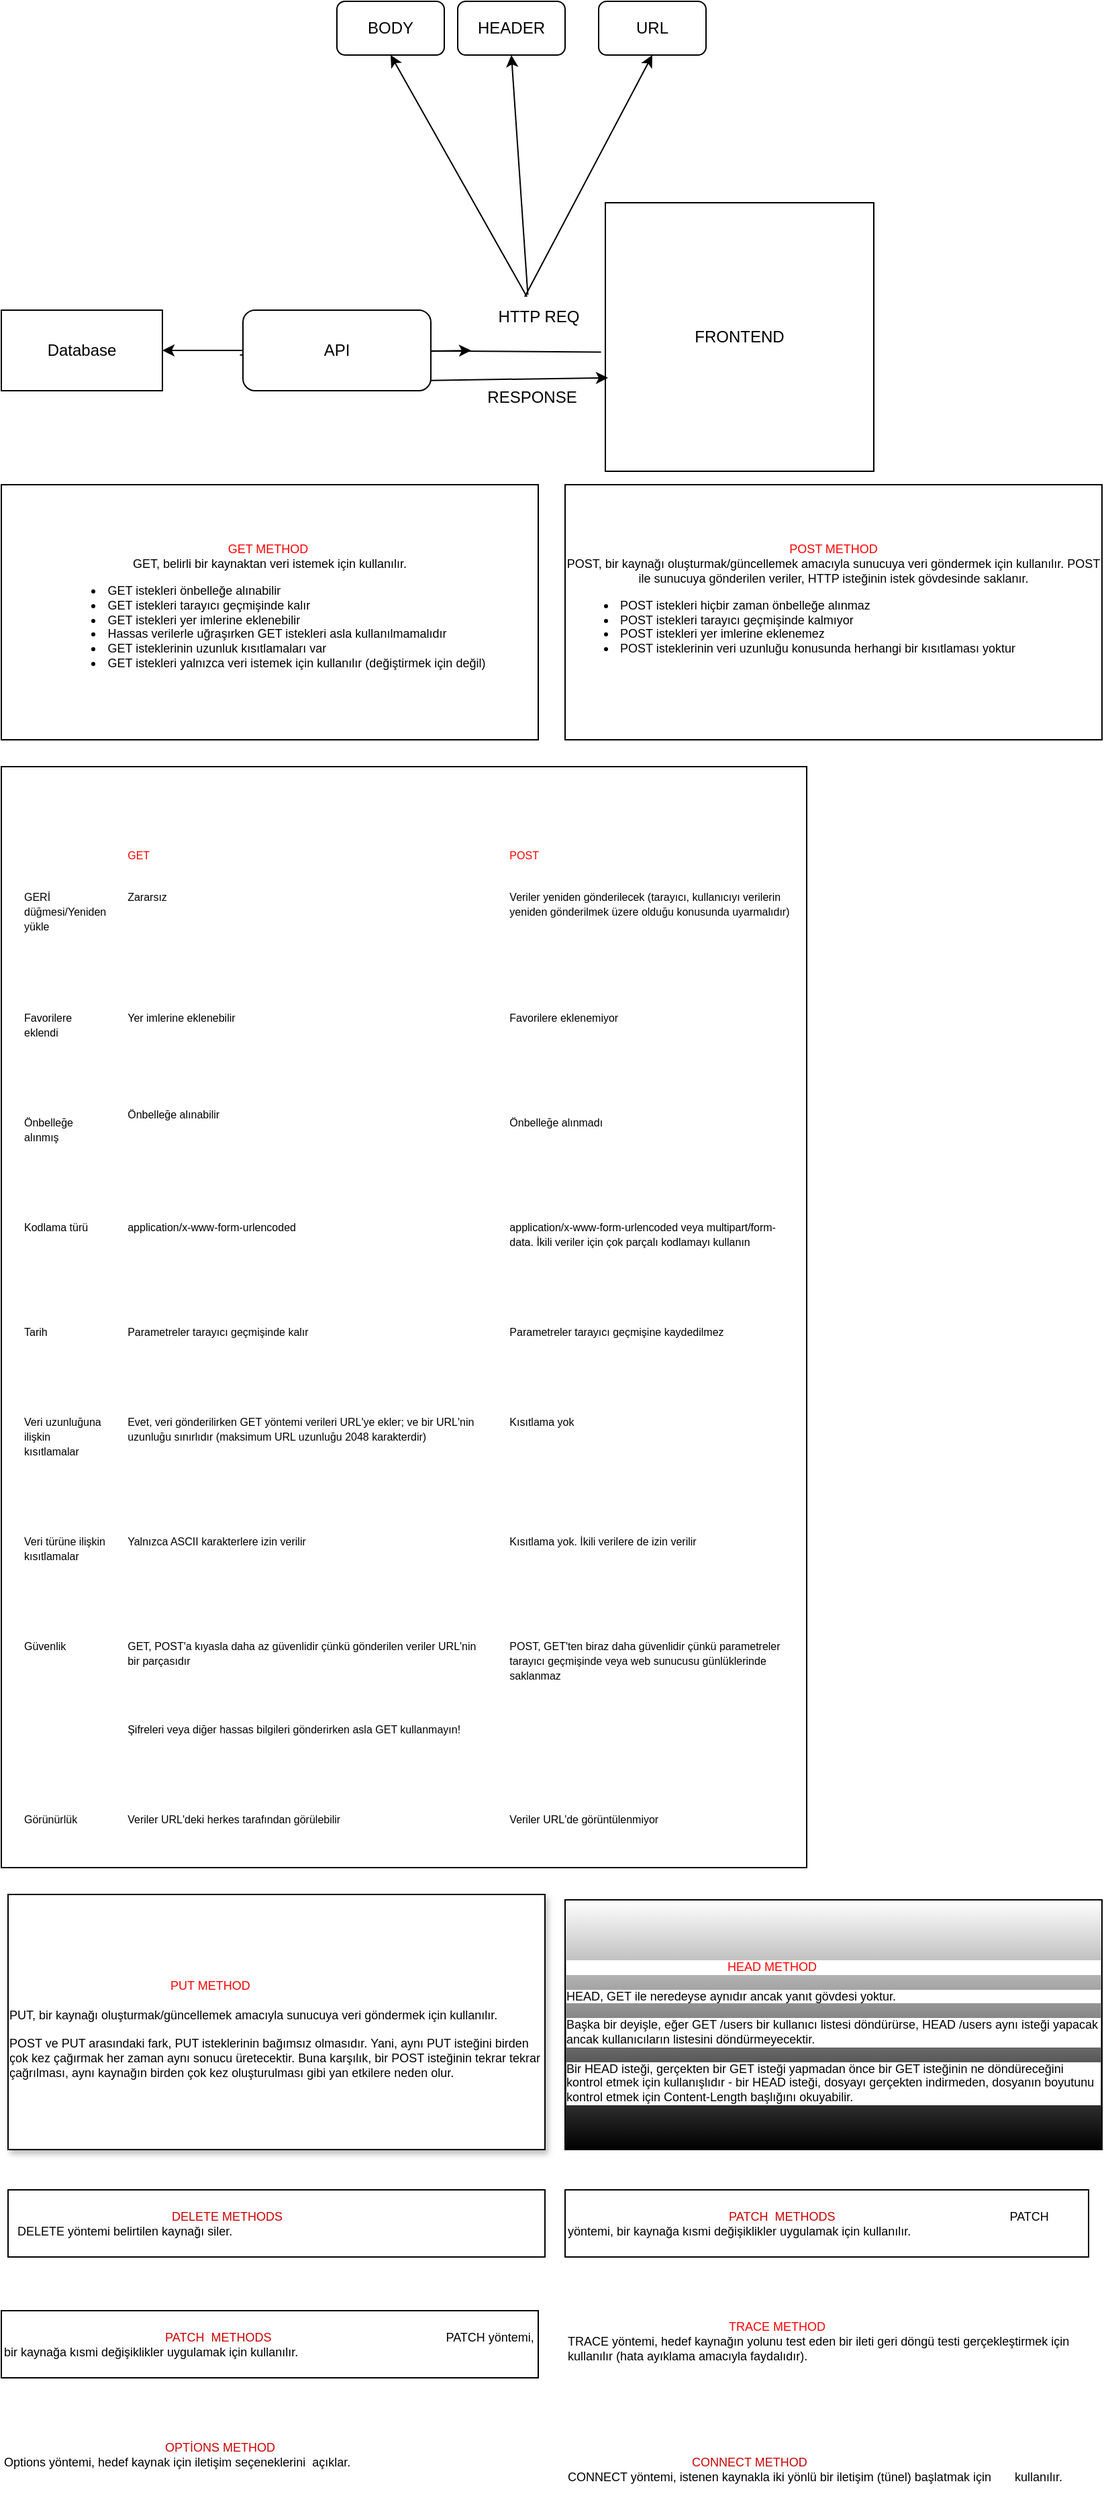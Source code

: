 <mxfile>
    <diagram id="OrU2HZC30jFbRNyi6LIE" name="Page-1">
        <mxGraphModel dx="1662" dy="762" grid="1" gridSize="10" guides="1" tooltips="1" connect="1" arrows="1" fold="1" page="1" pageScale="1" pageWidth="827" pageHeight="1169" math="0" shadow="0">
            <root>
                <mxCell id="0"/>
                <mxCell id="1" parent="0"/>
                <mxCell id="4" value="Database" style="rounded=0;whiteSpace=wrap;html=1;" vertex="1" parent="1">
                    <mxGeometry y="310" width="120" height="60" as="geometry"/>
                </mxCell>
                <mxCell id="5" value="FRONTEND" style="whiteSpace=wrap;html=1;aspect=fixed;" vertex="1" parent="1">
                    <mxGeometry x="450" y="230" width="200" height="200" as="geometry"/>
                </mxCell>
                <mxCell id="8" value="" style="endArrow=classic;html=1;exitX=-0.016;exitY=0.556;exitDx=0;exitDy=0;exitPerimeter=0;startArrow=none;" edge="1" parent="1" source="7">
                    <mxGeometry width="50" height="50" relative="1" as="geometry">
                        <mxPoint x="400" y="410" as="sourcePoint"/>
                        <mxPoint x="350" y="340" as="targetPoint"/>
                    </mxGeometry>
                </mxCell>
                <mxCell id="9" value="HTTP REQ" style="text;html=1;align=center;verticalAlign=middle;resizable=0;points=[];autosize=1;strokeColor=none;fillColor=none;" vertex="1" parent="1">
                    <mxGeometry x="360" y="300" width="80" height="30" as="geometry"/>
                </mxCell>
                <mxCell id="10" value="" style="endArrow=classic;html=1;entryX=1;entryY=0.5;entryDx=0;entryDy=0;exitX=0;exitY=0.5;exitDx=0;exitDy=0;" edge="1" parent="1" source="7" target="4">
                    <mxGeometry width="50" height="50" relative="1" as="geometry">
                        <mxPoint x="190" y="350" as="sourcePoint"/>
                        <mxPoint x="220" y="300" as="targetPoint"/>
                    </mxGeometry>
                </mxCell>
                <mxCell id="11" value="" style="endArrow=classic;html=1;exitX=0.998;exitY=0.872;exitDx=0;exitDy=0;exitPerimeter=0;entryX=0.01;entryY=0.652;entryDx=0;entryDy=0;entryPerimeter=0;" edge="1" parent="1" source="7" target="5">
                    <mxGeometry width="50" height="50" relative="1" as="geometry">
                        <mxPoint x="410" y="410" as="sourcePoint"/>
                        <mxPoint x="460" y="360" as="targetPoint"/>
                    </mxGeometry>
                </mxCell>
                <mxCell id="12" value="RESPONSE" style="text;html=1;align=center;verticalAlign=middle;resizable=0;points=[];autosize=1;strokeColor=none;fillColor=none;" vertex="1" parent="1">
                    <mxGeometry x="350" y="360" width="90" height="30" as="geometry"/>
                </mxCell>
                <mxCell id="13" value="BODY" style="rounded=1;whiteSpace=wrap;html=1;" vertex="1" parent="1">
                    <mxGeometry x="250" y="80" width="80" height="40" as="geometry"/>
                </mxCell>
                <mxCell id="14" value="URL" style="rounded=1;whiteSpace=wrap;html=1;" vertex="1" parent="1">
                    <mxGeometry x="445" y="80" width="80" height="40" as="geometry"/>
                </mxCell>
                <mxCell id="15" value="HEADER" style="rounded=1;whiteSpace=wrap;html=1;" vertex="1" parent="1">
                    <mxGeometry x="340" y="80" width="80" height="40" as="geometry"/>
                </mxCell>
                <mxCell id="17" value="" style="endArrow=classic;html=1;exitX=0.403;exitY=-0.045;exitDx=0;exitDy=0;exitPerimeter=0;entryX=0.5;entryY=1;entryDx=0;entryDy=0;" edge="1" parent="1" source="9" target="15">
                    <mxGeometry width="50" height="50" relative="1" as="geometry">
                        <mxPoint x="230" y="330" as="sourcePoint"/>
                        <mxPoint x="400" y="160" as="targetPoint"/>
                    </mxGeometry>
                </mxCell>
                <mxCell id="18" value="" style="endArrow=none;html=1;exitX=-0.016;exitY=0.556;exitDx=0;exitDy=0;exitPerimeter=0;" edge="1" parent="1" source="5" target="7">
                    <mxGeometry width="50" height="50" relative="1" as="geometry">
                        <mxPoint x="666.8" y="341.2" as="sourcePoint"/>
                        <mxPoint x="350" y="340.0" as="targetPoint"/>
                    </mxGeometry>
                </mxCell>
                <mxCell id="7" value="API" style="rounded=1;whiteSpace=wrap;html=1;" vertex="1" parent="1">
                    <mxGeometry x="180" y="310" width="140" height="60" as="geometry"/>
                </mxCell>
                <mxCell id="19" value="" style="endArrow=classic;html=1;entryX=0.5;entryY=1;entryDx=0;entryDy=0;" edge="1" parent="1" source="9" target="13">
                    <mxGeometry width="50" height="50" relative="1" as="geometry">
                        <mxPoint x="490" y="290" as="sourcePoint"/>
                        <mxPoint x="410" y="170.0" as="targetPoint"/>
                        <Array as="points"/>
                    </mxGeometry>
                </mxCell>
                <mxCell id="20" value="" style="endArrow=classic;html=1;entryX=0.5;entryY=1;entryDx=0;entryDy=0;" edge="1" parent="1" target="14">
                    <mxGeometry width="50" height="50" relative="1" as="geometry">
                        <mxPoint x="390" y="300" as="sourcePoint"/>
                        <mxPoint x="490" y="170.0" as="targetPoint"/>
                        <Array as="points"/>
                    </mxGeometry>
                </mxCell>
                <mxCell id="21" value="&lt;span style=&quot;font-family: Verdana, sans-serif; font-size: 9px; text-align: start; background-color: rgb(255, 255, 255);&quot;&gt;&lt;font color=&quot;#ff0000&quot; style=&quot;font-size: 9px;&quot;&gt;GET METHOD&lt;/font&gt;&lt;/span&gt;&lt;span style=&quot;color: rgb(0, 0, 0); font-family: Verdana, sans-serif; font-size: 9px; text-align: start; background-color: rgb(255, 255, 255);&quot;&gt;&amp;nbsp;&lt;/span&gt;&lt;br style=&quot;font-size: 9px;&quot;&gt;&lt;span style=&quot;color: rgb(0, 0, 0); font-family: Verdana, sans-serif; font-size: 9px; text-align: start; background-color: rgb(255, 255, 255);&quot;&gt;GET, belirli bir kaynaktan veri istemek için kullanılır.&lt;/span&gt;&lt;br style=&quot;font-size: 9px;&quot;&gt;&lt;ul style=&quot;box-sizing: inherit; color: rgb(0, 0, 0); font-family: Verdana, sans-serif; font-size: 9px; text-align: start; background-color: rgb(255, 255, 255);&quot;&gt;&lt;li style=&quot;box-sizing: inherit; font-size: 9px;&quot;&gt;&lt;font style=&quot;box-sizing: inherit; vertical-align: inherit; font-size: 9px;&quot;&gt;GET istekleri önbelleğe alınabilir&lt;/font&gt;&lt;/li&gt;&lt;li style=&quot;box-sizing: inherit; font-size: 9px;&quot;&gt;&lt;font style=&quot;box-sizing: inherit; vertical-align: inherit; font-size: 9px;&quot;&gt;GET istekleri tarayıcı geçmişinde kalır&lt;/font&gt;&lt;/li&gt;&lt;li style=&quot;box-sizing: inherit; font-size: 9px;&quot;&gt;&lt;font style=&quot;box-sizing: inherit; vertical-align: inherit; font-size: 9px;&quot;&gt;GET istekleri yer imlerine eklenebilir&lt;/font&gt;&lt;/li&gt;&lt;li style=&quot;box-sizing: inherit; font-size: 9px;&quot;&gt;&lt;font style=&quot;box-sizing: inherit; vertical-align: inherit; font-size: 9px;&quot;&gt;Hassas verilerle uğraşırken GET istekleri asla kullanılmamalıdır&lt;/font&gt;&lt;/li&gt;&lt;li style=&quot;box-sizing: inherit; font-size: 9px;&quot;&gt;&lt;font style=&quot;box-sizing: inherit; vertical-align: inherit; font-size: 9px;&quot;&gt;GET isteklerinin uzunluk kısıtlamaları var&lt;/font&gt;&lt;/li&gt;&lt;li style=&quot;box-sizing: inherit; font-size: 9px;&quot;&gt;&lt;font style=&quot;box-sizing: inherit; vertical-align: inherit; font-size: 9px;&quot;&gt;GET istekleri yalnızca veri istemek için kullanılır (değiştirmek için değil)&lt;/font&gt;&lt;/li&gt;&lt;/ul&gt;" style="rounded=0;whiteSpace=wrap;html=1;movable=1;resizable=1;rotatable=1;deletable=1;editable=1;connectable=1;fillColor=#FFFFFF;fontSize=9;" vertex="1" parent="1">
                    <mxGeometry y="440" width="400" height="190" as="geometry"/>
                </mxCell>
                <mxCell id="27" value="&lt;span style=&quot;font-family: Verdana, sans-serif; font-size: 9px; text-align: start; background-color: rgb(255, 255, 255);&quot;&gt;&lt;font color=&quot;#ff0000&quot; style=&quot;font-size: 9px;&quot;&gt;POST METHOD&lt;/font&gt;&lt;br style=&quot;font-size: 9px;&quot;&gt;&lt;/span&gt;&lt;span style=&quot;color: rgb(0, 0, 0); font-family: Verdana, sans-serif; font-size: 9px; text-align: start; background-color: rgb(255, 255, 255);&quot;&gt;POST, bir kaynağı oluşturmak/güncellemek amacıyla sunucuya veri göndermek için kullanılır.&amp;nbsp;&lt;/span&gt;&lt;span style=&quot;color: rgb(0, 0, 0); font-family: Verdana, sans-serif; font-size: 9px; text-align: start; background-color: rgb(255, 255, 255);&quot;&gt;POST ile sunucuya gönderilen veriler, HTTP isteğinin istek gövdesinde saklanır.&lt;br style=&quot;font-size: 9px;&quot;&gt;&lt;/span&gt;&lt;ul style=&quot;box-sizing: inherit; color: rgb(0, 0, 0); font-family: Verdana, sans-serif; font-size: 9px; text-align: start; background-color: rgb(255, 255, 255);&quot;&gt;&lt;li style=&quot;box-sizing: inherit; font-size: 9px;&quot;&gt;&lt;font style=&quot;box-sizing: inherit; vertical-align: inherit; font-size: 9px;&quot;&gt;POST istekleri hiçbir zaman önbelleğe alınmaz&lt;/font&gt;&lt;/li&gt;&lt;li style=&quot;box-sizing: inherit; font-size: 9px;&quot;&gt;&lt;font style=&quot;box-sizing: inherit; vertical-align: inherit; font-size: 9px;&quot;&gt;POST istekleri tarayıcı geçmişinde kalmıyor&lt;/font&gt;&lt;/li&gt;&lt;li style=&quot;box-sizing: inherit; font-size: 9px;&quot;&gt;&lt;font style=&quot;box-sizing: inherit; vertical-align: inherit; font-size: 9px;&quot;&gt;POST istekleri yer imlerine eklenemez&lt;/font&gt;&lt;/li&gt;&lt;li style=&quot;box-sizing: inherit; font-size: 9px;&quot;&gt;&lt;font style=&quot;box-sizing: inherit; vertical-align: inherit; font-size: 9px;&quot;&gt;POST isteklerinin veri uzunluğu konusunda herhangi bir kısıtlaması yoktur&lt;/font&gt;&lt;/li&gt;&lt;/ul&gt;&lt;span style=&quot;color: rgb(0, 0, 0); font-family: Verdana, sans-serif; font-size: 9px; text-align: start; background-color: rgb(255, 255, 255);&quot;&gt;&lt;br style=&quot;font-size: 9px;&quot;&gt;&lt;/span&gt;" style="rounded=0;whiteSpace=wrap;html=1;fillColor=#FFFFFF;fontSize=9;" vertex="1" parent="1">
                    <mxGeometry x="420" y="440" width="400" height="190" as="geometry"/>
                </mxCell>
                <mxCell id="35" value="&lt;br style=&quot;font-size: 8px;&quot;&gt;&lt;b id=&quot;docs-internal-guid-06a7bacb-7fff-3c5e-f8fd-9eb3d7ab22f0&quot; style=&quot;font-weight: normal; font-size: 8px;&quot;&gt;&lt;div align=&quot;left&quot; style=&quot;margin-left: 0pt; line-height: 0%; font-size: 8px;&quot; dir=&quot;ltr&quot;&gt;&lt;table style=&quot;border: none; border-collapse: collapse; font-size: 8px;&quot;&gt;&lt;colgroup style=&quot;font-size: 8px;&quot;&gt;&lt;col width=&quot;85&quot; style=&quot;font-size: 8px;&quot;&gt;&lt;col width=&quot;287&quot; style=&quot;font-size: 8px;&quot;&gt;&lt;col width=&quot;230&quot; style=&quot;font-size: 8px;&quot;&gt;&lt;/colgroup&gt;&lt;tbody style=&quot;font-size: 8px;&quot;&gt;&lt;tr style=&quot;height: 40.5pt; font-size: 8px;&quot;&gt;&lt;td style=&quot;vertical-align: top; background-color: rgb(255, 255, 255); padding: 6pt 6pt 6pt 12pt; overflow: hidden; overflow-wrap: break-word; font-size: 8px;&quot;&gt;&lt;p style=&quot;line-height: 1.38; margin-top: 15pt; margin-bottom: 15pt; font-size: 8px;&quot; dir=&quot;ltr&quot;&gt;&lt;span style=&quot;font-size: 8px; font-family: Verdana, sans-serif; color: rgb(0, 0, 0); background-color: transparent; font-weight: 400; font-style: normal; font-variant: normal; text-decoration: none; vertical-align: baseline;&quot;&gt;&lt;br style=&quot;font-size: 8px;&quot;&gt;&lt;/span&gt;&lt;/p&gt;&lt;p style=&quot;line-height: 1.38; margin-top: 15pt; margin-bottom: 15pt; font-size: 8px;&quot; dir=&quot;ltr&quot;&gt;&lt;span style=&quot;font-size: 8px; font-family: Verdana, sans-serif; color: rgb(0, 0, 0); background-color: transparent; font-weight: 400; font-style: normal; font-variant: normal; text-decoration: none; vertical-align: baseline;&quot;&gt;GERİ düğmesi/Yeniden yükle&lt;/span&gt;&lt;/p&gt;&lt;/td&gt;&lt;td style=&quot;vertical-align: top; background-color: rgb(255, 255, 255); padding: 6pt; overflow: hidden; overflow-wrap: break-word; font-size: 8px;&quot;&gt;&lt;p style=&quot;line-height: 1.38; margin-top: 15pt; margin-bottom: 15pt; font-size: 8px;&quot; dir=&quot;ltr&quot;&gt;&lt;font color=&quot;#ff0000&quot; face=&quot;Verdana, sans-serif&quot; style=&quot;font-size: 8px;&quot;&gt;&lt;span style=&quot;font-size: 8px;&quot;&gt;GET&lt;/span&gt;&lt;/font&gt;&lt;/p&gt;&lt;p style=&quot;line-height: 1.38; margin-top: 15pt; margin-bottom: 15pt; font-size: 8px;&quot; dir=&quot;ltr&quot;&gt;&lt;span style=&quot;font-size: 8px; font-family: Verdana, sans-serif; color: rgb(0, 0, 0); background-color: transparent; font-weight: 400; font-style: normal; font-variant: normal; text-decoration: none; vertical-align: baseline;&quot;&gt;Zararsız&lt;/span&gt;&lt;/p&gt;&lt;/td&gt;&lt;td style=&quot;vertical-align: top; background-color: rgb(255, 255, 255); padding: 6pt; overflow: hidden; overflow-wrap: break-word; font-size: 8px;&quot;&gt;&lt;p style=&quot;line-height: 1.38; margin-top: 15pt; margin-bottom: 15pt; font-size: 8px;&quot; dir=&quot;ltr&quot;&gt;&lt;span style=&quot;font-size: 8px; font-family: Verdana, sans-serif; background-color: transparent; font-weight: 400; font-style: normal; font-variant: normal; text-decoration: none; vertical-align: baseline;&quot;&gt;&lt;font color=&quot;#ff0000&quot; style=&quot;font-size: 8px;&quot;&gt;POST&lt;/font&gt;&lt;/span&gt;&lt;/p&gt;&lt;p style=&quot;line-height: 1.38; margin-top: 15pt; margin-bottom: 15pt; font-size: 8px;&quot; dir=&quot;ltr&quot;&gt;&lt;span style=&quot;font-size: 8px; font-family: Verdana, sans-serif; color: rgb(0, 0, 0); background-color: transparent; font-weight: 400; font-style: normal; font-variant: normal; text-decoration: none; vertical-align: baseline;&quot;&gt;Veriler yeniden gönderilecek (tarayıcı, kullanıcıyı verilerin yeniden gönderilmek üzere olduğu konusunda uyarmalıdır)&lt;/span&gt;&lt;/p&gt;&lt;/td&gt;&lt;/tr&gt;&lt;tr style=&quot;height: 26.25pt; font-size: 8px;&quot;&gt;&lt;td style=&quot;vertical-align: top; background-color: rgb(255, 255, 255); padding: 6pt 6pt 6pt 12pt; overflow: hidden; overflow-wrap: break-word; font-size: 8px;&quot;&gt;&lt;p style=&quot;line-height: 1.38; margin-top: 15pt; margin-bottom: 15pt; font-size: 8px;&quot; dir=&quot;ltr&quot;&gt;&lt;span style=&quot;font-size: 8px; font-family: Verdana, sans-serif; color: rgb(0, 0, 0); background-color: transparent; font-weight: 400; font-style: normal; font-variant: normal; text-decoration: none; vertical-align: baseline;&quot;&gt;Favorilere eklendi&lt;/span&gt;&lt;/p&gt;&lt;/td&gt;&lt;td style=&quot;vertical-align: top; background-color: rgb(255, 255, 255); padding: 6pt; overflow: hidden; overflow-wrap: break-word; font-size: 8px;&quot;&gt;&lt;p style=&quot;line-height: 1.38; margin-top: 15pt; margin-bottom: 15pt; font-size: 8px;&quot; dir=&quot;ltr&quot;&gt;&lt;span style=&quot;font-size: 8px; font-family: Verdana, sans-serif; color: rgb(0, 0, 0); background-color: transparent; font-weight: 400; font-style: normal; font-variant: normal; text-decoration: none; vertical-align: baseline;&quot;&gt;Yer imlerine eklenebilir&lt;/span&gt;&lt;/p&gt;&lt;/td&gt;&lt;td style=&quot;vertical-align: top; background-color: rgb(255, 255, 255); padding: 6pt; overflow: hidden; overflow-wrap: break-word; font-size: 8px;&quot;&gt;&lt;p style=&quot;line-height: 1.38; margin-top: 15pt; margin-bottom: 15pt; font-size: 8px;&quot; dir=&quot;ltr&quot;&gt;&lt;span style=&quot;font-size: 8px; font-family: Verdana, sans-serif; color: rgb(0, 0, 0); background-color: transparent; font-weight: 400; font-style: normal; font-variant: normal; text-decoration: none; vertical-align: baseline;&quot;&gt;Favorilere eklenemiyor&lt;/span&gt;&lt;/p&gt;&lt;/td&gt;&lt;/tr&gt;&lt;tr style=&quot;height: 26.25pt; font-size: 8px;&quot;&gt;&lt;td style=&quot;vertical-align: top; background-color: rgb(255, 255, 255); padding: 6pt 6pt 6pt 12pt; overflow: hidden; overflow-wrap: break-word; font-size: 8px;&quot;&gt;&lt;p style=&quot;line-height: 1.38; margin-top: 15pt; margin-bottom: 15pt; font-size: 8px;&quot; dir=&quot;ltr&quot;&gt;&lt;span style=&quot;font-size: 8px; font-family: Verdana, sans-serif; color: rgb(0, 0, 0); background-color: transparent; font-weight: 400; font-style: normal; font-variant: normal; text-decoration: none; vertical-align: baseline;&quot;&gt;Önbelleğe alınmış&lt;/span&gt;&lt;/p&gt;&lt;/td&gt;&lt;td style=&quot;vertical-align: top; background-color: rgb(255, 255, 255); padding: 6pt; overflow: hidden; overflow-wrap: break-word; font-size: 8px;&quot;&gt;&lt;p style=&quot;line-height: 0%; margin-top: 15pt; margin-bottom: 15pt; font-size: 8px;&quot; dir=&quot;ltr&quot;&gt;&lt;span style=&quot;font-size: 8px; font-family: Verdana, sans-serif; color: rgb(0, 0, 0); background-color: transparent; font-weight: 400; font-style: normal; font-variant: normal; text-decoration: none; vertical-align: baseline;&quot;&gt;Önbelleğe alınabilir&lt;/span&gt;&lt;/p&gt;&lt;/td&gt;&lt;td style=&quot;vertical-align: top; background-color: rgb(255, 255, 255); padding: 6pt; overflow: hidden; overflow-wrap: break-word; font-size: 8px;&quot;&gt;&lt;p style=&quot;line-height: 1.38; margin-top: 15pt; margin-bottom: 15pt; font-size: 8px;&quot; dir=&quot;ltr&quot;&gt;&lt;span style=&quot;font-size: 8px; font-family: Verdana, sans-serif; color: rgb(0, 0, 0); background-color: transparent; font-weight: 400; font-style: normal; font-variant: normal; text-decoration: none; vertical-align: baseline;&quot;&gt;Önbelleğe alınmadı&lt;/span&gt;&lt;/p&gt;&lt;/td&gt;&lt;/tr&gt;&lt;tr style=&quot;height: 40.5pt; font-size: 8px;&quot;&gt;&lt;td style=&quot;vertical-align: top; background-color: rgb(255, 255, 255); padding: 6pt 6pt 6pt 12pt; overflow: hidden; overflow-wrap: break-word; font-size: 8px;&quot;&gt;&lt;p style=&quot;line-height: 1.38; margin-top: 15pt; margin-bottom: 15pt; font-size: 8px;&quot; dir=&quot;ltr&quot;&gt;&lt;span style=&quot;font-size: 8px; font-family: Verdana, sans-serif; color: rgb(0, 0, 0); background-color: transparent; font-weight: 400; font-style: normal; font-variant: normal; text-decoration: none; vertical-align: baseline;&quot;&gt;Kodlama türü&lt;/span&gt;&lt;/p&gt;&lt;/td&gt;&lt;td style=&quot;vertical-align: top; background-color: rgb(255, 255, 255); padding: 6pt; overflow: hidden; overflow-wrap: break-word; font-size: 8px;&quot;&gt;&lt;p style=&quot;line-height: 1.38; margin-top: 15pt; margin-bottom: 15pt; font-size: 8px;&quot; dir=&quot;ltr&quot;&gt;&lt;span style=&quot;font-size: 8px; font-family: Verdana, sans-serif; color: rgb(0, 0, 0); background-color: transparent; font-weight: 400; font-style: normal; font-variant: normal; text-decoration: none; vertical-align: baseline;&quot;&gt;application/x-www-form-urlencoded&lt;/span&gt;&lt;/p&gt;&lt;/td&gt;&lt;td style=&quot;vertical-align: top; background-color: rgb(255, 255, 255); padding: 6pt; overflow: hidden; overflow-wrap: break-word; font-size: 8px;&quot;&gt;&lt;p style=&quot;line-height: 1.38; margin-top: 15pt; margin-bottom: 15pt; font-size: 8px;&quot; dir=&quot;ltr&quot;&gt;&lt;span style=&quot;font-size: 8px; font-family: Verdana, sans-serif; color: rgb(0, 0, 0); background-color: transparent; font-weight: 400; font-style: normal; font-variant: normal; text-decoration: none; vertical-align: baseline;&quot;&gt;application/x-www-form-urlencoded veya multipart/form-data. İkili veriler için çok parçalı kodlamayı kullanın&lt;/span&gt;&lt;/p&gt;&lt;/td&gt;&lt;/tr&gt;&lt;tr style=&quot;height: 26.25pt; font-size: 8px;&quot;&gt;&lt;td style=&quot;vertical-align: top; background-color: rgb(255, 255, 255); padding: 6pt 6pt 6pt 12pt; overflow: hidden; overflow-wrap: break-word; font-size: 8px;&quot;&gt;&lt;p style=&quot;line-height: 1.38; margin-top: 15pt; margin-bottom: 15pt; font-size: 8px;&quot; dir=&quot;ltr&quot;&gt;&lt;span style=&quot;font-size: 8px; font-family: Verdana, sans-serif; color: rgb(0, 0, 0); background-color: transparent; font-weight: 400; font-style: normal; font-variant: normal; text-decoration: none; vertical-align: baseline;&quot;&gt;Tarih&lt;/span&gt;&lt;/p&gt;&lt;/td&gt;&lt;td style=&quot;vertical-align: top; background-color: rgb(255, 255, 255); padding: 6pt; overflow: hidden; overflow-wrap: break-word; font-size: 8px;&quot;&gt;&lt;p style=&quot;line-height: 1.38; margin-top: 15pt; margin-bottom: 15pt; font-size: 8px;&quot; dir=&quot;ltr&quot;&gt;&lt;span style=&quot;font-size: 8px; font-family: Verdana, sans-serif; color: rgb(0, 0, 0); background-color: transparent; font-weight: 400; font-style: normal; font-variant: normal; text-decoration: none; vertical-align: baseline;&quot;&gt;Parametreler tarayıcı geçmişinde kalır&lt;/span&gt;&lt;/p&gt;&lt;/td&gt;&lt;td style=&quot;vertical-align: top; background-color: rgb(255, 255, 255); padding: 6pt; overflow: hidden; overflow-wrap: break-word; font-size: 8px;&quot;&gt;&lt;p style=&quot;line-height: 1.38; margin-top: 15pt; margin-bottom: 15pt; font-size: 8px;&quot; dir=&quot;ltr&quot;&gt;&lt;span style=&quot;font-size: 8px; font-family: Verdana, sans-serif; color: rgb(0, 0, 0); background-color: transparent; font-weight: 400; font-style: normal; font-variant: normal; text-decoration: none; vertical-align: baseline;&quot;&gt;Parametreler tarayıcı geçmişine kaydedilmez&lt;/span&gt;&lt;/p&gt;&lt;/td&gt;&lt;/tr&gt;&lt;tr style=&quot;height: 40.5pt; font-size: 8px;&quot;&gt;&lt;td style=&quot;vertical-align: top; background-color: rgb(255, 255, 255); padding: 6pt 6pt 6pt 12pt; overflow: hidden; overflow-wrap: break-word; font-size: 8px;&quot;&gt;&lt;p style=&quot;line-height: 1.38; margin-top: 15pt; margin-bottom: 15pt; font-size: 8px;&quot; dir=&quot;ltr&quot;&gt;&lt;span style=&quot;font-size: 8px; font-family: Verdana, sans-serif; color: rgb(0, 0, 0); background-color: transparent; font-weight: 400; font-style: normal; font-variant: normal; text-decoration: none; vertical-align: baseline;&quot;&gt;Veri uzunluğuna ilişkin kısıtlamalar&lt;/span&gt;&lt;/p&gt;&lt;/td&gt;&lt;td style=&quot;vertical-align: top; background-color: rgb(255, 255, 255); padding: 6pt; overflow: hidden; overflow-wrap: break-word; font-size: 8px;&quot;&gt;&lt;p style=&quot;line-height: 1.38; margin-top: 15pt; margin-bottom: 15pt; font-size: 8px;&quot; dir=&quot;ltr&quot;&gt;&lt;span style=&quot;font-size: 8px; font-family: Verdana, sans-serif; color: rgb(0, 0, 0); background-color: transparent; font-weight: 400; font-style: normal; font-variant: normal; text-decoration: none; vertical-align: baseline;&quot;&gt;Evet, veri gönderilirken GET yöntemi verileri URL'ye ekler; ve bir URL'nin uzunluğu sınırlıdır (maksimum URL uzunluğu 2048 karakterdir)&lt;/span&gt;&lt;/p&gt;&lt;/td&gt;&lt;td style=&quot;vertical-align: top; background-color: rgb(255, 255, 255); padding: 6pt; overflow: hidden; overflow-wrap: break-word; font-size: 8px;&quot;&gt;&lt;p style=&quot;line-height: 1.38; margin-top: 15pt; margin-bottom: 15pt; font-size: 8px;&quot; dir=&quot;ltr&quot;&gt;&lt;span style=&quot;font-size: 8px; font-family: Verdana, sans-serif; color: rgb(0, 0, 0); background-color: transparent; font-weight: 400; font-style: normal; font-variant: normal; text-decoration: none; vertical-align: baseline;&quot;&gt;Kısıtlama yok&lt;/span&gt;&lt;/p&gt;&lt;/td&gt;&lt;/tr&gt;&lt;tr style=&quot;height: 40.5pt; font-size: 8px;&quot;&gt;&lt;td style=&quot;vertical-align: top; background-color: rgb(255, 255, 255); padding: 6pt 6pt 6pt 12pt; overflow: hidden; overflow-wrap: break-word; font-size: 8px;&quot;&gt;&lt;p style=&quot;line-height: 1.38; margin-top: 15pt; margin-bottom: 15pt; font-size: 8px;&quot; dir=&quot;ltr&quot;&gt;&lt;span style=&quot;font-size: 8px; font-family: Verdana, sans-serif; color: rgb(0, 0, 0); background-color: transparent; font-weight: 400; font-style: normal; font-variant: normal; text-decoration: none; vertical-align: baseline;&quot;&gt;Veri türüne ilişkin kısıtlamalar&lt;/span&gt;&lt;/p&gt;&lt;/td&gt;&lt;td style=&quot;vertical-align: top; background-color: rgb(255, 255, 255); padding: 6pt; overflow: hidden; overflow-wrap: break-word; font-size: 8px;&quot;&gt;&lt;p style=&quot;line-height: 1.38; margin-top: 15pt; margin-bottom: 15pt; font-size: 8px;&quot; dir=&quot;ltr&quot;&gt;&lt;span style=&quot;font-size: 8px; font-family: Verdana, sans-serif; color: rgb(0, 0, 0); background-color: transparent; font-weight: 400; font-style: normal; font-variant: normal; text-decoration: none; vertical-align: baseline;&quot;&gt;Yalnızca ASCII karakterlere izin verilir&lt;/span&gt;&lt;/p&gt;&lt;/td&gt;&lt;td style=&quot;vertical-align: top; background-color: rgb(255, 255, 255); padding: 6pt; overflow: hidden; overflow-wrap: break-word; font-size: 8px;&quot;&gt;&lt;p style=&quot;line-height: 1.38; margin-top: 15pt; margin-bottom: 15pt; font-size: 8px;&quot; dir=&quot;ltr&quot;&gt;&lt;span style=&quot;font-size: 8px; font-family: Verdana, sans-serif; color: rgb(0, 0, 0); background-color: transparent; font-weight: 400; font-style: normal; font-variant: normal; text-decoration: none; vertical-align: baseline;&quot;&gt;Kısıtlama yok. İkili verilere de izin verilir&lt;/span&gt;&lt;/p&gt;&lt;/td&gt;&lt;/tr&gt;&lt;tr style=&quot;height: 54pt; font-size: 8px;&quot;&gt;&lt;td style=&quot;vertical-align: top; background-color: rgb(255, 255, 255); padding: 6pt 6pt 6pt 12pt; overflow: hidden; overflow-wrap: break-word; font-size: 8px;&quot;&gt;&lt;p style=&quot;line-height: 1.38; margin-top: 15pt; margin-bottom: 15pt; font-size: 8px;&quot; dir=&quot;ltr&quot;&gt;&lt;span style=&quot;font-size: 8px; font-family: Verdana, sans-serif; color: rgb(0, 0, 0); background-color: transparent; font-weight: 400; font-style: normal; font-variant: normal; text-decoration: none; vertical-align: baseline;&quot;&gt;Güvenlik&lt;/span&gt;&lt;/p&gt;&lt;/td&gt;&lt;td style=&quot;vertical-align: top; background-color: rgb(255, 255, 255); padding: 6pt; overflow: hidden; overflow-wrap: break-word; font-size: 8px;&quot;&gt;&lt;p style=&quot;line-height: 1.38; margin-top: 15pt; margin-bottom: 15pt; font-size: 8px;&quot; dir=&quot;ltr&quot;&gt;&lt;span style=&quot;font-size: 8px; font-family: Verdana, sans-serif; color: rgb(0, 0, 0); background-color: transparent; font-weight: 400; font-style: normal; font-variant: normal; text-decoration: none; vertical-align: baseline;&quot;&gt;GET, POST'a kıyasla daha az güvenlidir çünkü gönderilen veriler URL'nin bir parçasıdır&lt;/span&gt;&lt;/p&gt;&lt;br style=&quot;font-size: 8px;&quot;&gt;&lt;p style=&quot;line-height: 1.38; margin-top: 15pt; margin-bottom: 15pt; font-size: 8px;&quot; dir=&quot;ltr&quot;&gt;&lt;span style=&quot;font-size: 8px; font-family: Verdana, sans-serif; color: rgb(0, 0, 0); background-color: transparent; font-weight: 400; font-style: normal; font-variant: normal; text-decoration: none; vertical-align: baseline;&quot;&gt;Şifreleri veya diğer hassas bilgileri gönderirken asla GET kullanmayın!&lt;/span&gt;&lt;/p&gt;&lt;/td&gt;&lt;td style=&quot;vertical-align: top; background-color: rgb(255, 255, 255); padding: 6pt; overflow: hidden; overflow-wrap: break-word; font-size: 8px;&quot;&gt;&lt;p style=&quot;line-height: 1.38; margin-top: 15pt; margin-bottom: 15pt; font-size: 8px;&quot; dir=&quot;ltr&quot;&gt;&lt;span style=&quot;font-size: 8px; font-family: Verdana, sans-serif; color: rgb(0, 0, 0); background-color: transparent; font-weight: 400; font-style: normal; font-variant: normal; text-decoration: none; vertical-align: baseline;&quot;&gt;POST, GET'ten biraz daha güvenlidir çünkü parametreler tarayıcı geçmişinde veya web sunucusu günlüklerinde saklanmaz&lt;/span&gt;&lt;/p&gt;&lt;/td&gt;&lt;/tr&gt;&lt;tr style=&quot;height: 26.25pt; font-size: 8px;&quot;&gt;&lt;td style=&quot;vertical-align: top; background-color: rgb(255, 255, 255); padding: 6pt 6pt 6pt 12pt; overflow: hidden; overflow-wrap: break-word; font-size: 8px;&quot;&gt;&lt;p style=&quot;line-height: 1.38; margin-top: 15pt; margin-bottom: 15pt; font-size: 8px;&quot; dir=&quot;ltr&quot;&gt;&lt;span style=&quot;font-size: 8px; font-family: Verdana, sans-serif; color: rgb(0, 0, 0); background-color: transparent; font-weight: 400; font-style: normal; font-variant: normal; text-decoration: none; vertical-align: baseline;&quot;&gt;Görünürlük&lt;/span&gt;&lt;/p&gt;&lt;/td&gt;&lt;td style=&quot;vertical-align: top; background-color: rgb(255, 255, 255); padding: 6pt; overflow: hidden; overflow-wrap: break-word; font-size: 8px;&quot;&gt;&lt;p style=&quot;line-height: 1.38; margin-top: 15pt; margin-bottom: 15pt; font-size: 8px;&quot; dir=&quot;ltr&quot;&gt;&lt;span style=&quot;font-size: 8px; font-family: Verdana, sans-serif; color: rgb(0, 0, 0); background-color: transparent; font-weight: 400; font-style: normal; font-variant: normal; text-decoration: none; vertical-align: baseline;&quot;&gt;Veriler URL'deki herkes tarafından görülebilir&lt;/span&gt;&lt;/p&gt;&lt;/td&gt;&lt;td style=&quot;vertical-align: top; background-color: rgb(255, 255, 255); padding: 6pt; overflow: hidden; overflow-wrap: break-word; font-size: 8px;&quot;&gt;&lt;p style=&quot;line-height: 1.38; margin-top: 15pt; margin-bottom: 15pt; font-size: 8px;&quot; dir=&quot;ltr&quot;&gt;&lt;span style=&quot;font-size: 8px; font-family: Verdana, sans-serif; color: rgb(0, 0, 0); background-color: transparent; font-weight: 400; font-style: normal; font-variant: normal; text-decoration: none; vertical-align: baseline;&quot;&gt;Veriler URL'de görüntülenmiyor&lt;/span&gt;&lt;/p&gt;&lt;/td&gt;&lt;/tr&gt;&lt;/tbody&gt;&lt;/table&gt;&lt;/div&gt;&lt;/b&gt;" style="rounded=0;whiteSpace=wrap;html=1;strokeWidth=1;gradientColor=none;strokeColor=default;glass=0;shadow=0;fontSize=8;verticalAlign=bottom;" vertex="1" parent="1">
                    <mxGeometry y="650" width="600" height="820" as="geometry"/>
                </mxCell>
                <mxCell id="36" value="&lt;span style=&quot;font-family: Verdana, sans-serif; font-size: 9px; background-color: rgb(255, 255, 255);&quot;&gt;&lt;font color=&quot;#cc0000&quot; style=&quot;font-size: 9px;&quot;&gt;&lt;span style=&quot;white-space: pre; font-size: 9px;&quot;&gt;&#9;&lt;/span&gt;&lt;span style=&quot;white-space: pre; font-size: 9px;&quot;&gt;&#9;&lt;/span&gt;&lt;span style=&quot;white-space: pre; font-size: 9px;&quot;&gt;&#9;&lt;/span&gt;&lt;span style=&quot;white-space: pre; font-size: 9px;&quot;&gt;&#9;&lt;/span&gt;&lt;span style=&quot;white-space: pre; font-size: 9px;&quot;&gt;&#9;&lt;/span&gt;&lt;span style=&quot;white-space: pre; font-size: 9px;&quot;&gt;&#9;&lt;/span&gt;DELETE METHODS&lt;/font&gt;&lt;/span&gt;&lt;span style=&quot;color: rgb(0, 0, 0); font-family: Verdana, sans-serif; font-size: 9px; background-color: rgb(255, 255, 255);&quot;&gt;&amp;nbsp; &amp;nbsp; &amp;nbsp; &amp;nbsp; &amp;nbsp; &amp;nbsp; &amp;nbsp; &amp;nbsp; &amp;nbsp; &amp;nbsp; &amp;nbsp; &amp;nbsp; &amp;nbsp; &amp;nbsp; &amp;nbsp; &amp;nbsp; &amp;nbsp; &amp;nbsp; &amp;nbsp; &amp;nbsp; &amp;nbsp; &amp;nbsp; &amp;nbsp; &amp;nbsp;&lt;br&gt;&amp;nbsp;&amp;nbsp;&lt;/span&gt;&lt;span style=&quot;color: rgb(0, 0, 0); font-family: Verdana, sans-serif; font-size: 9px; background-color: rgb(255, 255, 255);&quot;&gt;DELETE yöntemi belirtilen kaynağı siler.&amp;nbsp; &amp;nbsp; &amp;nbsp; &amp;nbsp; &amp;nbsp; &amp;nbsp; &amp;nbsp; &amp;nbsp; &amp;nbsp; &amp;nbsp; &amp;nbsp; &amp;nbsp; &amp;nbsp; &amp;nbsp; &amp;nbsp; &amp;nbsp; &amp;nbsp; &amp;nbsp; &amp;nbsp; &amp;nbsp; &amp;nbsp; &amp;nbsp; &amp;nbsp; &amp;nbsp; &amp;nbsp; &amp;nbsp; &amp;nbsp; &amp;nbsp; &amp;nbsp; &amp;nbsp; &amp;nbsp; &amp;nbsp; &amp;nbsp;&lt;/span&gt;" style="whiteSpace=wrap;html=1;strokeWidth=1;align=left;fillColor=#FFFFFF;fontSize=9;" vertex="1" parent="1">
                    <mxGeometry x="5" y="1710" width="400" height="50" as="geometry"/>
                </mxCell>
                <mxCell id="37" value="&lt;br style=&quot;font-size: 9px;&quot;&gt;&lt;p style=&quot;box-sizing: inherit; margin-top: 1.2em; margin-bottom: 1.2em; font-size: 9px; font-family: Verdana, sans-serif; font-style: normal; font-variant-ligatures: normal; font-variant-caps: normal; font-weight: 400; letter-spacing: normal; orphans: 2; text-align: start; text-indent: 0px; text-transform: none; widows: 2; word-spacing: 0px; -webkit-text-stroke-width: 0px; background-color: rgb(255, 255, 255); text-decoration-thickness: initial; text-decoration-style: initial; text-decoration-color: initial;&quot;&gt;&lt;font style=&quot;box-sizing: inherit; vertical-align: inherit; font-size: 9px;&quot;&gt;&lt;font style=&quot;box-sizing: inherit; vertical-align: inherit; font-size: 9px;&quot;&gt;&lt;span style=&quot;color: rgb(0, 0, 0); white-space: pre; font-size: 9px;&quot;&gt;&#9;&lt;/span&gt;&lt;span style=&quot;color: rgb(0, 0, 0); white-space: pre; font-size: 9px;&quot;&gt;&#9;&lt;/span&gt;&lt;span style=&quot;color: rgb(0, 0, 0); white-space: pre; font-size: 9px;&quot;&gt;&#9;&lt;/span&gt;&lt;span style=&quot;color: rgb(0, 0, 0); white-space: pre; font-size: 9px;&quot;&gt;&#9;&lt;/span&gt;&lt;span style=&quot;color: rgb(0, 0, 0); white-space: pre; font-size: 9px;&quot;&gt;&#9;&lt;/span&gt;&lt;span style=&quot;color: rgb(0, 0, 0); white-space: pre; font-size: 9px;&quot;&gt;&#9;&lt;/span&gt;&lt;font color=&quot;#f90101&quot; style=&quot;font-size: 9px;&quot;&gt;PUT METHOD&lt;/font&gt;&lt;/font&gt;&lt;/font&gt;&lt;/p&gt;&lt;p style=&quot;box-sizing: inherit; margin-top: 1.2em; margin-bottom: 1.2em; font-size: 9px; color: rgb(0, 0, 0); font-family: Verdana, sans-serif; font-style: normal; font-variant-ligatures: normal; font-variant-caps: normal; font-weight: 400; letter-spacing: normal; orphans: 2; text-align: start; text-indent: 0px; text-transform: none; widows: 2; word-spacing: 0px; -webkit-text-stroke-width: 0px; background-color: rgb(255, 255, 255); text-decoration-thickness: initial; text-decoration-style: initial; text-decoration-color: initial;&quot;&gt;PUT, bir kaynağı oluşturmak/güncellemek amacıyla sunucuya veri göndermek için kullanılır.&lt;/p&gt;&lt;p style=&quot;box-sizing: inherit; margin-top: 1.2em; margin-bottom: 1.2em; font-size: 9px; color: rgb(0, 0, 0); font-family: Verdana, sans-serif; font-style: normal; font-variant-ligatures: normal; font-variant-caps: normal; font-weight: 400; letter-spacing: normal; orphans: 2; text-align: start; text-indent: 0px; text-transform: none; widows: 2; word-spacing: 0px; -webkit-text-stroke-width: 0px; background-color: rgb(255, 255, 255); text-decoration-thickness: initial; text-decoration-style: initial; text-decoration-color: initial;&quot;&gt;&lt;font style=&quot;box-sizing: inherit; vertical-align: inherit; font-size: 9px;&quot;&gt;&lt;font style=&quot;box-sizing: inherit; vertical-align: inherit; font-size: 9px;&quot;&gt;POST ve PUT arasındaki fark, PUT isteklerinin bağımsız olmasıdır.&lt;span style=&quot;font-size: 9px;&quot;&gt;&amp;nbsp;&lt;/span&gt;&lt;/font&gt;&lt;font style=&quot;box-sizing: inherit; vertical-align: inherit; font-size: 9px;&quot;&gt;Yani, aynı PUT isteğini birden çok kez çağırmak her zaman aynı sonucu üretecektir.&lt;span style=&quot;font-size: 9px;&quot;&gt;&amp;nbsp;&lt;/span&gt;&lt;/font&gt;&lt;font style=&quot;box-sizing: inherit; vertical-align: inherit; font-size: 9px;&quot;&gt;Buna karşılık, bir POST isteğinin tekrar tekrar çağrılması, aynı kaynağın birden çok kez oluşturulması gibi yan etkilere neden olur.&lt;/font&gt;&lt;/font&gt;&lt;/p&gt;" style="rounded=0;whiteSpace=wrap;html=1;strokeWidth=1;shadow=1;glass=0;gradientColor=none;gradientDirection=south;fillColor=#FFFFFF;fontSize=9;" vertex="1" parent="1">
                    <mxGeometry x="5" y="1490" width="400" height="190" as="geometry"/>
                </mxCell>
                <mxCell id="42" value="&lt;span style=&quot;font-family: Verdana, sans-serif; font-size: 9px; background-color: rgb(255, 255, 255);&quot;&gt;&lt;font color=&quot;#cc0000&quot; style=&quot;font-size: 9px;&quot;&gt;&lt;span style=&quot;font-size: 9px;&quot;&gt;&#9;&lt;/span&gt;&lt;span style=&quot;font-size: 9px;&quot;&gt;&#9;&lt;/span&gt;&lt;span style=&quot;font-size: 9px;&quot;&gt;&#9;&lt;/span&gt;&lt;span style=&quot;font-size: 9px;&quot;&gt;&#9;&lt;/span&gt;&lt;span style=&quot;font-size: 9px;&quot;&gt;&#9;&lt;/span&gt;&lt;span style=&quot;font-size: 9px;&quot;&gt;&#9;&lt;/span&gt;&lt;span style=&quot;white-space: pre; font-size: 9px;&quot;&gt;&#9;&lt;/span&gt;&lt;span style=&quot;white-space: pre; font-size: 9px;&quot;&gt;&#9;&lt;/span&gt;&lt;span style=&quot;white-space: pre; font-size: 9px;&quot;&gt;&#9;&lt;/span&gt;&lt;span style=&quot;white-space: pre; font-size: 9px;&quot;&gt;&#9;&lt;/span&gt;&lt;span style=&quot;white-space: pre; font-size: 9px;&quot;&gt;&#9;&lt;/span&gt;&lt;span style=&quot;white-space: pre; font-size: 9px;&quot;&gt;&#9;&lt;/span&gt;PATCH&amp;nbsp; METHODS&lt;/font&gt;&lt;/span&gt;&lt;span style=&quot;color: rgb(0, 0, 0); font-family: Verdana, sans-serif; font-size: 9px; background-color: rgb(255, 255, 255);&quot;&gt;&amp;nbsp; &amp;nbsp; &amp;nbsp; &amp;nbsp; &amp;nbsp; &amp;nbsp; &amp;nbsp; &amp;nbsp; &amp;nbsp; &amp;nbsp; &amp;nbsp; &amp;nbsp; &amp;nbsp; &amp;nbsp; &amp;nbsp; &amp;nbsp; &amp;nbsp; &amp;nbsp; &amp;nbsp; &amp;nbsp; &amp;nbsp; &amp;nbsp; &amp;nbsp; &amp;nbsp; &amp;nbsp; &amp;nbsp; &lt;/span&gt;&lt;span style=&quot;color: rgb(0, 0, 0); font-family: Verdana, sans-serif; font-size: 9px; background-color: rgb(255, 255, 255);&quot;&gt;PATCH yöntemi, bir kaynağa kısmi değişiklikler uygulamak için kullanılır.&lt;/span&gt;&lt;span style=&quot;color: rgb(0, 0, 0); font-family: Verdana, sans-serif; font-size: 9px; background-color: rgb(255, 255, 255);&quot;&gt;&amp;nbsp; &amp;nbsp; &amp;nbsp; &amp;nbsp; &amp;nbsp; &amp;nbsp; &amp;nbsp; &amp;nbsp; &amp;nbsp;&lt;/span&gt;" style="whiteSpace=wrap;html=1;strokeWidth=1;align=left;fillColor=#FFFFFF;fontSize=9;" vertex="1" parent="1">
                    <mxGeometry x="420" y="1710" width="390" height="50" as="geometry"/>
                </mxCell>
                <mxCell id="43" value="&lt;span style=&quot;font-family: Verdana, sans-serif; font-size: 9px; background-color: rgb(255, 255, 255);&quot;&gt;&lt;font color=&quot;#cc0000&quot; style=&quot;font-size: 9px;&quot;&gt;&lt;span style=&quot;font-size: 9px;&quot;&gt;&#9;&lt;/span&gt;&lt;span style=&quot;font-size: 9px;&quot;&gt;&#9;&lt;/span&gt;&lt;span style=&quot;font-size: 9px;&quot;&gt;&#9;&lt;/span&gt;&lt;span style=&quot;font-size: 9px;&quot;&gt;&#9;&lt;/span&gt;&lt;span style=&quot;font-size: 9px;&quot;&gt;&#9;&lt;/span&gt;&lt;span style=&quot;font-size: 9px;&quot;&gt;&#9;&lt;/span&gt;&lt;span style=&quot;white-space: pre; font-size: 9px;&quot;&gt;&#9;&lt;/span&gt;&lt;span style=&quot;white-space: pre; font-size: 9px;&quot;&gt;&#9;&lt;/span&gt;&lt;span style=&quot;white-space: pre; font-size: 9px;&quot;&gt;&#9;&lt;/span&gt;&lt;span style=&quot;white-space: pre; font-size: 9px;&quot;&gt;&#9;&lt;/span&gt;&lt;span style=&quot;white-space: pre; font-size: 9px;&quot;&gt;&#9;&lt;/span&gt;&lt;span style=&quot;white-space: pre; font-size: 9px;&quot;&gt;&#9;&lt;/span&gt;PATCH&amp;nbsp; METHODS&lt;/font&gt;&lt;/span&gt;&lt;span style=&quot;color: rgb(0, 0, 0); font-family: Verdana, sans-serif; font-size: 9px; background-color: rgb(255, 255, 255);&quot;&gt;&amp;nbsp; &amp;nbsp; &amp;nbsp; &amp;nbsp; &amp;nbsp; &amp;nbsp; &amp;nbsp; &amp;nbsp; &amp;nbsp; &amp;nbsp; &amp;nbsp; &amp;nbsp; &amp;nbsp; &amp;nbsp; &amp;nbsp; &amp;nbsp; &amp;nbsp; &amp;nbsp; &amp;nbsp; &amp;nbsp; &amp;nbsp; &amp;nbsp; &amp;nbsp; &amp;nbsp; &amp;nbsp; &amp;nbsp; &lt;/span&gt;&lt;span style=&quot;color: rgb(0, 0, 0); font-family: Verdana, sans-serif; font-size: 9px; background-color: rgb(255, 255, 255);&quot;&gt;PATCH yöntemi, bir kaynağa kısmi değişiklikler uygulamak için kullanılır.&lt;/span&gt;&lt;span style=&quot;color: rgb(0, 0, 0); font-family: Verdana, sans-serif; font-size: 9px; background-color: rgb(255, 255, 255);&quot;&gt;&amp;nbsp; &amp;nbsp; &amp;nbsp; &amp;nbsp; &amp;nbsp; &amp;nbsp; &amp;nbsp; &amp;nbsp; &amp;nbsp;&lt;/span&gt;" style="whiteSpace=wrap;html=1;strokeWidth=1;align=left;fillColor=#FFFFFF;fontSize=9;" vertex="1" parent="1">
                    <mxGeometry y="1800" width="400" height="50" as="geometry"/>
                </mxCell>
                <mxCell id="44" value="&lt;span style=&quot;font-family: Verdana, sans-serif; font-size: 9px; font-style: normal; font-variant-ligatures: normal; font-variant-caps: normal; font-weight: 400; letter-spacing: normal; orphans: 2; text-align: start; text-indent: 0px; text-transform: none; widows: 2; word-spacing: 0px; -webkit-text-stroke-width: 0px; background-color: rgb(255, 255, 255); text-decoration-thickness: initial; text-decoration-style: initial; text-decoration-color: initial; float: none; display: inline !important;&quot;&gt;&lt;span style=&quot;color: rgb(0, 0, 0); white-space: pre; font-size: 9px;&quot;&gt;&#9;&lt;/span&gt;&lt;span style=&quot;color: rgb(0, 0, 0); white-space: pre; font-size: 9px;&quot;&gt;&#9;&lt;/span&gt;&lt;span style=&quot;color: rgb(0, 0, 0); white-space: pre; font-size: 9px;&quot;&gt;&#9;&lt;/span&gt;&lt;span style=&quot;color: rgb(0, 0, 0); white-space: pre; font-size: 9px;&quot;&gt;&#9;&lt;span style=&quot;white-space: pre; font-size: 9px;&quot;&gt;&#9;&lt;/span&gt;&lt;span style=&quot;white-space: pre; font-size: 9px;&quot;&gt;&#9;&lt;/span&gt;&lt;/span&gt;OPTİONS METHOD&lt;/span&gt;&lt;span style=&quot;color: rgb(0, 0, 0); font-family: Verdana, sans-serif; font-size: 9px; font-style: normal; font-variant-ligatures: normal; font-variant-caps: normal; font-weight: 400; letter-spacing: normal; orphans: 2; text-align: start; text-indent: 0px; text-transform: none; widows: 2; word-spacing: 0px; -webkit-text-stroke-width: 0px; background-color: rgb(255, 255, 255); text-decoration-thickness: initial; text-decoration-style: initial; text-decoration-color: initial; float: none; display: inline !important;&quot;&gt;&amp;nbsp; &amp;nbsp; &amp;nbsp; &amp;nbsp; &amp;nbsp; &amp;nbsp; &amp;nbsp; &amp;nbsp; &amp;nbsp; &amp;nbsp; &amp;nbsp; &amp;nbsp; &amp;nbsp; &amp;nbsp; &amp;nbsp; &amp;nbsp; &amp;nbsp; &amp;nbsp; &amp;nbsp; &amp;nbsp; &amp;nbsp; &amp;nbsp; &lt;br&gt;Options yöntemi, hedef kaynak için iletişim seçeneklerini&amp;nbsp; açıklar.&lt;/span&gt;" style="text;whiteSpace=wrap;html=1;fontColor=#CC0000;fillColor=#FFFFFF;fontSize=9;" vertex="1" parent="1">
                    <mxGeometry y="1890" width="400" height="50" as="geometry"/>
                </mxCell>
                <mxCell id="45" value="&lt;br style=&quot;font-size: 9px;&quot;&gt;&lt;span style=&quot;font-family: Verdana, sans-serif; font-size: 9px; font-style: normal; font-variant-ligatures: normal; font-variant-caps: normal; font-weight: 400; letter-spacing: normal; orphans: 2; text-align: start; text-indent: 0px; text-transform: none; widows: 2; word-spacing: 0px; -webkit-text-stroke-width: 0px; background-color: rgb(255, 255, 255); text-decoration-thickness: initial; text-decoration-style: initial; text-decoration-color: initial; float: none; display: inline !important;&quot;&gt;&lt;span style=&quot;color: rgb(0, 0, 0); white-space: pre; font-size: 9px;&quot;&gt;&#9;&lt;/span&gt;&lt;span style=&quot;color: rgb(0, 0, 0); white-space: pre; font-size: 9px;&quot;&gt;&#9;&lt;/span&gt;&lt;span style=&quot;color: rgb(0, 0, 0); white-space: pre; font-size: 9px;&quot;&gt;&#9;&lt;/span&gt;&lt;span style=&quot;color: rgb(0, 0, 0); white-space: pre; font-size: 9px;&quot;&gt;&#9;&lt;/span&gt;&lt;font color=&quot;#000000&quot; style=&quot;font-size: 9px;&quot;&gt;&amp;nbsp; &amp;nbsp; &amp;nbsp;&lt;/font&gt;CONNECT METHOD&lt;/span&gt;&lt;span style=&quot;color: rgb(0, 0, 0); font-family: Verdana, sans-serif; font-size: 9px; font-style: normal; font-variant-ligatures: normal; font-variant-caps: normal; font-weight: 400; letter-spacing: normal; orphans: 2; text-align: start; text-indent: 0px; text-transform: none; widows: 2; word-spacing: 0px; -webkit-text-stroke-width: 0px; background-color: rgb(255, 255, 255); text-decoration-thickness: initial; text-decoration-style: initial; text-decoration-color: initial; float: none; display: inline !important;&quot;&gt;&amp;nbsp; &amp;nbsp; &amp;nbsp;&lt;span style=&quot;white-space: pre; font-size: 9px;&quot;&gt;&#9;&lt;/span&gt;&lt;span style=&quot;white-space: pre; font-size: 9px;&quot;&gt;&#9;&lt;/span&gt;&lt;span style=&quot;white-space: pre; font-size: 9px;&quot;&gt;&#9;&lt;/span&gt;&lt;span style=&quot;white-space: pre; font-size: 9px;&quot;&gt;&#9;&lt;/span&gt;&amp;nbsp; &amp;nbsp;&lt;br style=&quot;font-size: 9px;&quot;&gt;CONNECT yöntemi, istenen kaynakla iki yönlü bir iletişim (tünel) başlatmak için&amp;nbsp; &amp;nbsp; &amp;nbsp; &amp;nbsp;kullanılır.&lt;/span&gt;" style="text;whiteSpace=wrap;html=1;fontColor=#CC0000;fillColor=#FFFFFF;fontSize=9;" vertex="1" parent="1">
                    <mxGeometry x="420" y="1890" width="400" height="50" as="geometry"/>
                </mxCell>
                <mxCell id="46" value="&lt;span style=&quot;font-family: Verdana, sans-serif; font-size: 9px; font-style: normal; font-variant-ligatures: normal; font-variant-caps: normal; font-weight: 400; letter-spacing: normal; orphans: 2; text-align: start; text-indent: 0px; text-transform: none; widows: 2; word-spacing: 0px; -webkit-text-stroke-width: 0px; background-color: rgb(255, 255, 255); text-decoration-thickness: initial; text-decoration-style: initial; text-decoration-color: initial; float: none; display: inline !important;&quot;&gt;&lt;span style=&quot;color: rgb(0, 0, 0); white-space: pre; font-size: 9px;&quot;&gt;&#9;&lt;/span&gt;&lt;span style=&quot;color: rgb(0, 0, 0); white-space: pre; font-size: 9px;&quot;&gt;&#9;&lt;/span&gt;&lt;span style=&quot;color: rgb(0, 0, 0); white-space: pre; font-size: 9px;&quot;&gt;&#9;&lt;/span&gt;&lt;span style=&quot;color: rgb(0, 0, 0); white-space: pre; font-size: 9px;&quot;&gt;&#9;&lt;/span&gt;&lt;span style=&quot;color: rgb(0, 0, 0); white-space: pre; font-size: 9px;&quot;&gt;&#9;&lt;/span&gt;&lt;span style=&quot;color: rgb(0, 0, 0); white-space: pre; font-size: 9px;&quot;&gt;&#9;&lt;/span&gt;&lt;font color=&quot;#ff0000&quot; style=&quot;font-size: 9px;&quot;&gt;TRACE METHOD&lt;/font&gt;&lt;br style=&quot;font-size: 9px;&quot;&gt;&lt;font color=&quot;#000000&quot; style=&quot;font-size: 9px;&quot;&gt;TRACE yöntemi, hedef kaynağın yolunu test eden bir ileti geri döngü testi gerçekleştirmek için kullanılır (hata ayıklama amacıyla faydalıdır).&lt;/font&gt;&lt;/span&gt;" style="text;whiteSpace=wrap;html=1;fontColor=#CC0000;fillColor=#FFFFFF;fontSize=9;" vertex="1" parent="1">
                    <mxGeometry x="420" y="1800" width="400" height="60" as="geometry"/>
                </mxCell>
                <mxCell id="41" value="&lt;br style=&quot;font-size: 9px;&quot;&gt;&lt;p style=&quot;box-sizing: inherit; margin-top: 1.2em; margin-bottom: 1.2em; font-size: 9px; font-family: Verdana, sans-serif; font-style: normal; font-variant-ligatures: normal; font-variant-caps: normal; font-weight: 400; letter-spacing: normal; orphans: 2; text-align: start; text-indent: 0px; text-transform: none; widows: 2; word-spacing: 0px; -webkit-text-stroke-width: 0px; text-decoration-thickness: initial; text-decoration-style: initial; text-decoration-color: initial; background-color: rgb(255, 255, 255);&quot;&gt;&lt;span style=&quot;color: rgb(0, 0, 0); white-space: pre; font-size: 9px;&quot;&gt;&#9;&lt;/span&gt;&lt;span style=&quot;color: rgb(0, 0, 0); white-space: pre; font-size: 9px;&quot;&gt;&#9;&lt;/span&gt;&lt;span style=&quot;color: rgb(0, 0, 0); white-space: pre; font-size: 9px;&quot;&gt;&#9;&lt;/span&gt;&lt;span style=&quot;color: rgb(0, 0, 0); white-space: pre; font-size: 9px;&quot;&gt;&#9;&lt;/span&gt;&lt;span style=&quot;color: rgb(0, 0, 0); white-space: pre; font-size: 9px;&quot;&gt;&#9;&lt;/span&gt;&lt;span style=&quot;color: rgb(0, 0, 0); white-space: pre; font-size: 9px;&quot;&gt;&#9;&lt;/span&gt;&lt;font color=&quot;#ff0000&quot; style=&quot;font-size: 9px;&quot;&gt;HEAD METHOD&lt;/font&gt;&lt;/p&gt;&lt;p style=&quot;box-sizing: inherit; margin-top: 1.2em; margin-bottom: 1.2em; font-size: 9px; font-family: Verdana, sans-serif; font-style: normal; font-variant-ligatures: normal; font-variant-caps: normal; font-weight: 400; letter-spacing: normal; orphans: 2; text-align: start; text-indent: 0px; text-transform: none; widows: 2; word-spacing: 0px; -webkit-text-stroke-width: 0px; text-decoration-thickness: initial; text-decoration-style: initial; text-decoration-color: initial; background-color: rgb(255, 255, 255); color: rgb(0, 0, 0);&quot;&gt;&lt;font style=&quot;box-sizing: inherit; vertical-align: inherit; font-size: 9px;&quot;&gt;&lt;font style=&quot;box-sizing: inherit; vertical-align: inherit; font-size: 9px;&quot;&gt;HEAD, GET ile neredeyse aynıdır ancak yanıt gövdesi yoktur.&lt;/font&gt;&lt;/font&gt;&lt;/p&gt;&lt;p style=&quot;box-sizing: inherit; margin-top: 1.2em; margin-bottom: 1.2em; font-size: 9px; font-family: Verdana, sans-serif; font-style: normal; font-variant-ligatures: normal; font-variant-caps: normal; font-weight: 400; letter-spacing: normal; orphans: 2; text-align: start; text-indent: 0px; text-transform: none; widows: 2; word-spacing: 0px; -webkit-text-stroke-width: 0px; text-decoration-thickness: initial; text-decoration-style: initial; text-decoration-color: initial; background-color: rgb(255, 255, 255); color: rgb(0, 0, 0);&quot;&gt;&lt;font style=&quot;box-sizing: inherit; vertical-align: inherit; font-size: 9px;&quot;&gt;&lt;font style=&quot;box-sizing: inherit; vertical-align: inherit; font-size: 9px;&quot;&gt;Başka bir deyişle, eğer GET /users bir kullanıcı listesi döndürürse, HEAD /users aynı isteği yapacak ancak kullanıcıların listesini döndürmeyecektir.&lt;/font&gt;&lt;/font&gt;&lt;/p&gt;&lt;p style=&quot;box-sizing: inherit; margin-top: 1.2em; margin-bottom: 1.2em; font-size: 9px; font-family: Verdana, sans-serif; font-style: normal; font-variant-ligatures: normal; font-variant-caps: normal; font-weight: 400; letter-spacing: normal; orphans: 2; text-align: start; text-indent: 0px; text-transform: none; widows: 2; word-spacing: 0px; -webkit-text-stroke-width: 0px; text-decoration-thickness: initial; text-decoration-style: initial; text-decoration-color: initial; background-color: rgb(255, 255, 255); color: rgb(0, 0, 0);&quot;&gt;&lt;font style=&quot;box-sizing: inherit; vertical-align: inherit; font-size: 9px;&quot;&gt;&lt;font style=&quot;box-sizing: inherit; vertical-align: inherit; font-size: 9px;&quot;&gt;Bir HEAD isteği, gerçekten bir GET isteği yapmadan önce bir GET isteğinin ne döndüreceğini kontrol etmek için kullanışlıdır - bir HEAD isteği, dosyayı gerçekten indirmeden, dosyanın boyutunu kontrol etmek için Content-Length başlığını okuyabilir.&lt;/font&gt;&lt;/font&gt;&lt;/p&gt;" style="rounded=0;whiteSpace=wrap;html=1;strokeWidth=1;glass=0;fillColor=#FFFFFF;strokeColor=default;shadow=0;gradientColor=default;fontSize=9;" vertex="1" parent="1">
                    <mxGeometry x="420" y="1494" width="400" height="186" as="geometry"/>
                </mxCell>
            </root>
        </mxGraphModel>
    </diagram>
</mxfile>